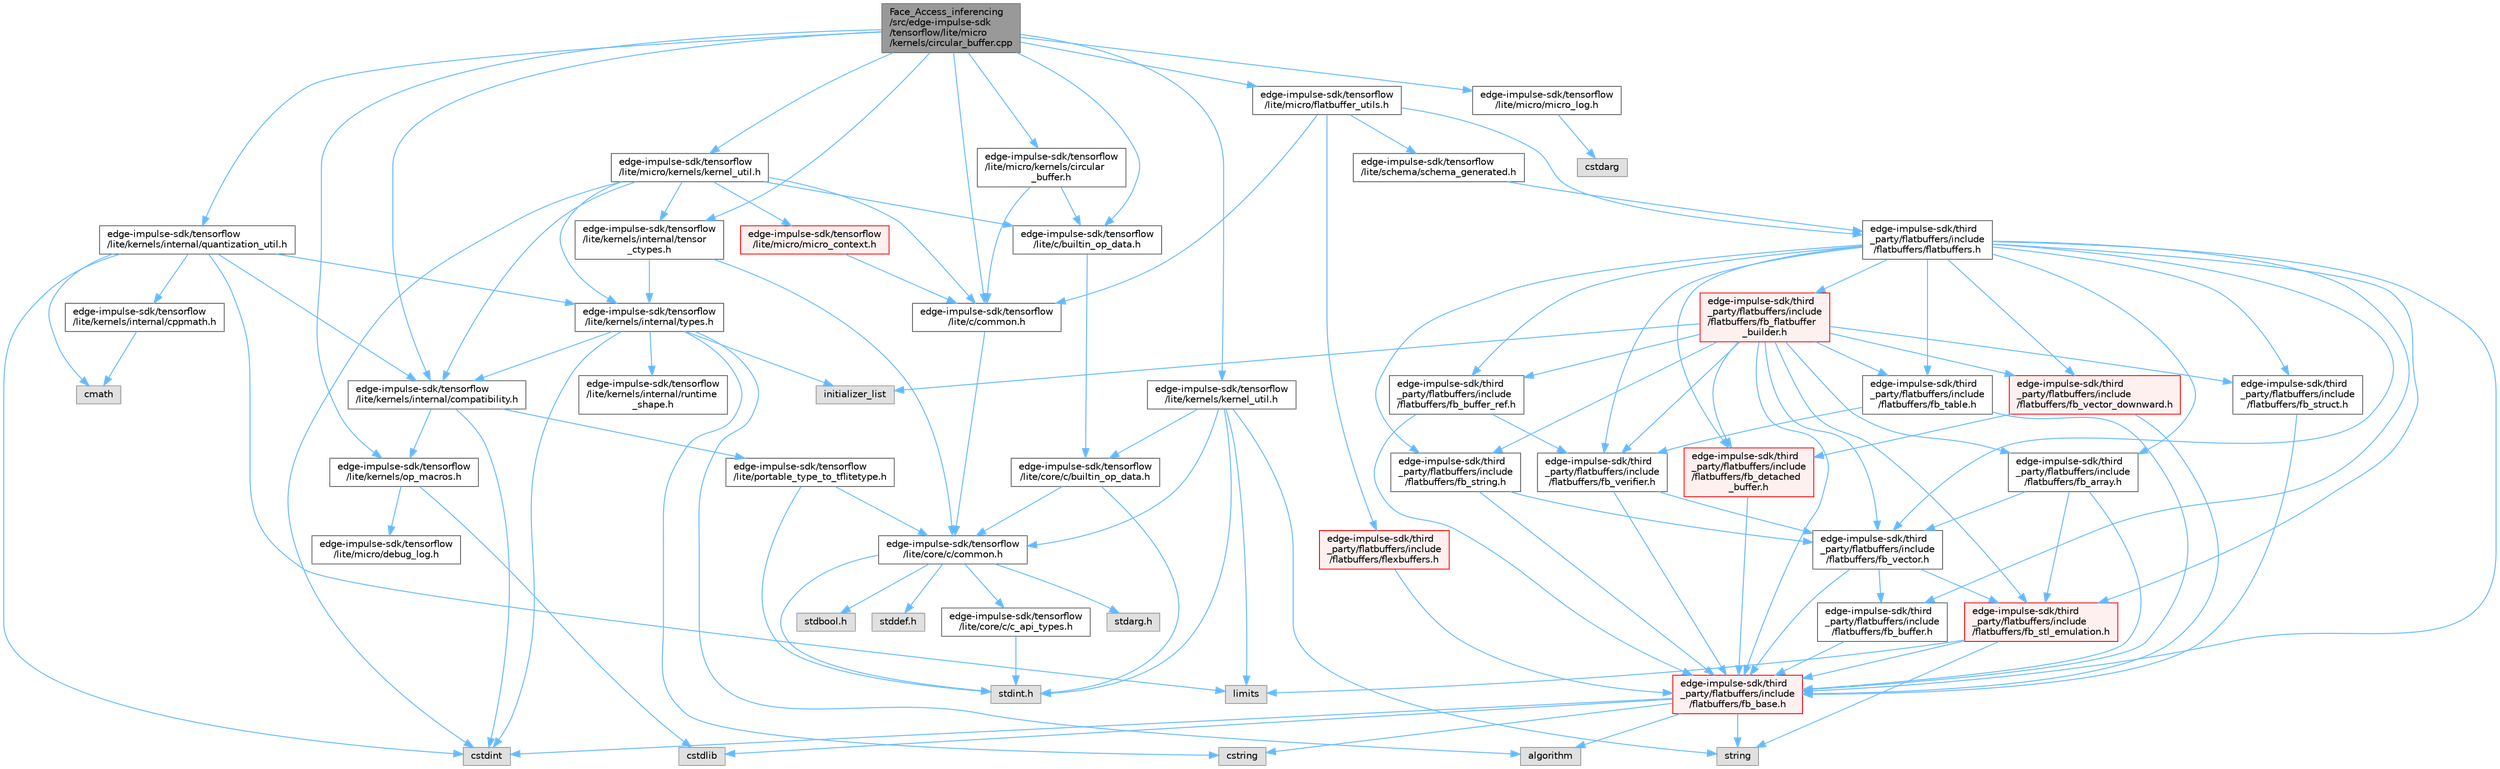 digraph "Face_Access_inferencing/src/edge-impulse-sdk/tensorflow/lite/micro/kernels/circular_buffer.cpp"
{
 // LATEX_PDF_SIZE
  bgcolor="transparent";
  edge [fontname=Helvetica,fontsize=10,labelfontname=Helvetica,labelfontsize=10];
  node [fontname=Helvetica,fontsize=10,shape=box,height=0.2,width=0.4];
  Node1 [id="Node000001",label="Face_Access_inferencing\l/src/edge-impulse-sdk\l/tensorflow/lite/micro\l/kernels/circular_buffer.cpp",height=0.2,width=0.4,color="gray40", fillcolor="grey60", style="filled", fontcolor="black",tooltip=" "];
  Node1 -> Node2 [id="edge118_Node000001_Node000002",color="steelblue1",style="solid",tooltip=" "];
  Node2 [id="Node000002",label="edge-impulse-sdk/tensorflow\l/lite/micro/kernels/circular\l_buffer.h",height=0.2,width=0.4,color="grey40", fillcolor="white", style="filled",URL="$_face___access__inferencing_2src_2edge-impulse-sdk_2tensorflow_2lite_2micro_2kernels_2circular__buffer_8h.html",tooltip=" "];
  Node2 -> Node3 [id="edge119_Node000002_Node000003",color="steelblue1",style="solid",tooltip=" "];
  Node3 [id="Node000003",label="edge-impulse-sdk/tensorflow\l/lite/c/builtin_op_data.h",height=0.2,width=0.4,color="grey40", fillcolor="white", style="filled",URL="$_face___access__inferencing_2src_2edge-impulse-sdk_2tensorflow_2lite_2c_2builtin__op__data_8h.html",tooltip=" "];
  Node3 -> Node4 [id="edge120_Node000003_Node000004",color="steelblue1",style="solid",tooltip=" "];
  Node4 [id="Node000004",label="edge-impulse-sdk/tensorflow\l/lite/core/c/builtin_op_data.h",height=0.2,width=0.4,color="grey40", fillcolor="white", style="filled",URL="$_face___access__inferencing_2src_2edge-impulse-sdk_2tensorflow_2lite_2core_2c_2builtin__op__data_8h.html",tooltip=" "];
  Node4 -> Node5 [id="edge121_Node000004_Node000005",color="steelblue1",style="solid",tooltip=" "];
  Node5 [id="Node000005",label="stdint.h",height=0.2,width=0.4,color="grey60", fillcolor="#E0E0E0", style="filled",tooltip=" "];
  Node4 -> Node6 [id="edge122_Node000004_Node000006",color="steelblue1",style="solid",tooltip=" "];
  Node6 [id="Node000006",label="edge-impulse-sdk/tensorflow\l/lite/core/c/common.h",height=0.2,width=0.4,color="grey40", fillcolor="white", style="filled",URL="$_face___access__inferencing_2src_2edge-impulse-sdk_2tensorflow_2lite_2core_2c_2common_8h.html",tooltip=" "];
  Node6 -> Node7 [id="edge123_Node000006_Node000007",color="steelblue1",style="solid",tooltip=" "];
  Node7 [id="Node000007",label="stdarg.h",height=0.2,width=0.4,color="grey60", fillcolor="#E0E0E0", style="filled",tooltip=" "];
  Node6 -> Node8 [id="edge124_Node000006_Node000008",color="steelblue1",style="solid",tooltip=" "];
  Node8 [id="Node000008",label="stdbool.h",height=0.2,width=0.4,color="grey60", fillcolor="#E0E0E0", style="filled",tooltip=" "];
  Node6 -> Node9 [id="edge125_Node000006_Node000009",color="steelblue1",style="solid",tooltip=" "];
  Node9 [id="Node000009",label="stddef.h",height=0.2,width=0.4,color="grey60", fillcolor="#E0E0E0", style="filled",tooltip=" "];
  Node6 -> Node5 [id="edge126_Node000006_Node000005",color="steelblue1",style="solid",tooltip=" "];
  Node6 -> Node10 [id="edge127_Node000006_Node000010",color="steelblue1",style="solid",tooltip=" "];
  Node10 [id="Node000010",label="edge-impulse-sdk/tensorflow\l/lite/core/c/c_api_types.h",height=0.2,width=0.4,color="grey40", fillcolor="white", style="filled",URL="$_face___access__inferencing_2src_2edge-impulse-sdk_2tensorflow_2lite_2core_2c_2c__api__types_8h.html",tooltip=" "];
  Node10 -> Node5 [id="edge128_Node000010_Node000005",color="steelblue1",style="solid",tooltip=" "];
  Node2 -> Node11 [id="edge129_Node000002_Node000011",color="steelblue1",style="solid",tooltip=" "];
  Node11 [id="Node000011",label="edge-impulse-sdk/tensorflow\l/lite/c/common.h",height=0.2,width=0.4,color="grey40", fillcolor="white", style="filled",URL="$_face___access__inferencing_2src_2edge-impulse-sdk_2tensorflow_2lite_2c_2common_8h.html",tooltip=" "];
  Node11 -> Node6 [id="edge130_Node000011_Node000006",color="steelblue1",style="solid",tooltip=" "];
  Node1 -> Node3 [id="edge131_Node000001_Node000003",color="steelblue1",style="solid",tooltip=" "];
  Node1 -> Node11 [id="edge132_Node000001_Node000011",color="steelblue1",style="solid",tooltip=" "];
  Node1 -> Node12 [id="edge133_Node000001_Node000012",color="steelblue1",style="solid",tooltip=" "];
  Node12 [id="Node000012",label="edge-impulse-sdk/tensorflow\l/lite/kernels/internal/compatibility.h",height=0.2,width=0.4,color="grey40", fillcolor="white", style="filled",URL="$_face___access__inferencing_2src_2edge-impulse-sdk_2tensorflow_2lite_2kernels_2internal_2compatibility_8h.html",tooltip=" "];
  Node12 -> Node13 [id="edge134_Node000012_Node000013",color="steelblue1",style="solid",tooltip=" "];
  Node13 [id="Node000013",label="cstdint",height=0.2,width=0.4,color="grey60", fillcolor="#E0E0E0", style="filled",tooltip=" "];
  Node12 -> Node14 [id="edge135_Node000012_Node000014",color="steelblue1",style="solid",tooltip=" "];
  Node14 [id="Node000014",label="edge-impulse-sdk/tensorflow\l/lite/portable_type_to_tflitetype.h",height=0.2,width=0.4,color="grey40", fillcolor="white", style="filled",URL="$_face___access__inferencing_2src_2edge-impulse-sdk_2tensorflow_2lite_2portable__type__to__tflitetype_8h.html",tooltip=" "];
  Node14 -> Node5 [id="edge136_Node000014_Node000005",color="steelblue1",style="solid",tooltip=" "];
  Node14 -> Node6 [id="edge137_Node000014_Node000006",color="steelblue1",style="solid",tooltip=" "];
  Node12 -> Node15 [id="edge138_Node000012_Node000015",color="steelblue1",style="solid",tooltip=" "];
  Node15 [id="Node000015",label="edge-impulse-sdk/tensorflow\l/lite/kernels/op_macros.h",height=0.2,width=0.4,color="grey40", fillcolor="white", style="filled",URL="$_face___access__inferencing_2src_2edge-impulse-sdk_2tensorflow_2lite_2kernels_2op__macros_8h.html",tooltip=" "];
  Node15 -> Node16 [id="edge139_Node000015_Node000016",color="steelblue1",style="solid",tooltip=" "];
  Node16 [id="Node000016",label="edge-impulse-sdk/tensorflow\l/lite/micro/debug_log.h",height=0.2,width=0.4,color="grey40", fillcolor="white", style="filled",URL="$_face___access__inferencing_2src_2edge-impulse-sdk_2tensorflow_2lite_2micro_2debug__log_8h.html",tooltip=" "];
  Node15 -> Node17 [id="edge140_Node000015_Node000017",color="steelblue1",style="solid",tooltip=" "];
  Node17 [id="Node000017",label="cstdlib",height=0.2,width=0.4,color="grey60", fillcolor="#E0E0E0", style="filled",tooltip=" "];
  Node1 -> Node18 [id="edge141_Node000001_Node000018",color="steelblue1",style="solid",tooltip=" "];
  Node18 [id="Node000018",label="edge-impulse-sdk/tensorflow\l/lite/kernels/internal/quantization_util.h",height=0.2,width=0.4,color="grey40", fillcolor="white", style="filled",URL="$_face___access__inferencing_2src_2edge-impulse-sdk_2tensorflow_2lite_2kernels_2internal_2quantization__util_8h.html",tooltip=" "];
  Node18 -> Node19 [id="edge142_Node000018_Node000019",color="steelblue1",style="solid",tooltip=" "];
  Node19 [id="Node000019",label="cmath",height=0.2,width=0.4,color="grey60", fillcolor="#E0E0E0", style="filled",tooltip=" "];
  Node18 -> Node13 [id="edge143_Node000018_Node000013",color="steelblue1",style="solid",tooltip=" "];
  Node18 -> Node20 [id="edge144_Node000018_Node000020",color="steelblue1",style="solid",tooltip=" "];
  Node20 [id="Node000020",label="limits",height=0.2,width=0.4,color="grey60", fillcolor="#E0E0E0", style="filled",tooltip=" "];
  Node18 -> Node12 [id="edge145_Node000018_Node000012",color="steelblue1",style="solid",tooltip=" "];
  Node18 -> Node21 [id="edge146_Node000018_Node000021",color="steelblue1",style="solid",tooltip=" "];
  Node21 [id="Node000021",label="edge-impulse-sdk/tensorflow\l/lite/kernels/internal/cppmath.h",height=0.2,width=0.4,color="grey40", fillcolor="white", style="filled",URL="$_face___access__inferencing_2src_2edge-impulse-sdk_2tensorflow_2lite_2kernels_2internal_2cppmath_8h.html",tooltip=" "];
  Node21 -> Node19 [id="edge147_Node000021_Node000019",color="steelblue1",style="solid",tooltip=" "];
  Node18 -> Node22 [id="edge148_Node000018_Node000022",color="steelblue1",style="solid",tooltip=" "];
  Node22 [id="Node000022",label="edge-impulse-sdk/tensorflow\l/lite/kernels/internal/types.h",height=0.2,width=0.4,color="grey40", fillcolor="white", style="filled",URL="$_face___access__inferencing_2src_2edge-impulse-sdk_2tensorflow_2lite_2kernels_2internal_2types_8h.html",tooltip=" "];
  Node22 -> Node23 [id="edge149_Node000022_Node000023",color="steelblue1",style="solid",tooltip=" "];
  Node23 [id="Node000023",label="algorithm",height=0.2,width=0.4,color="grey60", fillcolor="#E0E0E0", style="filled",tooltip=" "];
  Node22 -> Node13 [id="edge150_Node000022_Node000013",color="steelblue1",style="solid",tooltip=" "];
  Node22 -> Node24 [id="edge151_Node000022_Node000024",color="steelblue1",style="solid",tooltip=" "];
  Node24 [id="Node000024",label="cstring",height=0.2,width=0.4,color="grey60", fillcolor="#E0E0E0", style="filled",tooltip=" "];
  Node22 -> Node25 [id="edge152_Node000022_Node000025",color="steelblue1",style="solid",tooltip=" "];
  Node25 [id="Node000025",label="initializer_list",height=0.2,width=0.4,color="grey60", fillcolor="#E0E0E0", style="filled",tooltip=" "];
  Node22 -> Node12 [id="edge153_Node000022_Node000012",color="steelblue1",style="solid",tooltip=" "];
  Node22 -> Node26 [id="edge154_Node000022_Node000026",color="steelblue1",style="solid",tooltip=" "];
  Node26 [id="Node000026",label="edge-impulse-sdk/tensorflow\l/lite/kernels/internal/runtime\l_shape.h",height=0.2,width=0.4,color="grey40", fillcolor="white", style="filled",URL="$_face___access__inferencing_2src_2edge-impulse-sdk_2tensorflow_2lite_2kernels_2internal_2runtime__shape_8h.html",tooltip=" "];
  Node1 -> Node27 [id="edge155_Node000001_Node000027",color="steelblue1",style="solid",tooltip=" "];
  Node27 [id="Node000027",label="edge-impulse-sdk/tensorflow\l/lite/kernels/internal/tensor\l_ctypes.h",height=0.2,width=0.4,color="grey40", fillcolor="white", style="filled",URL="$_face___access__inferencing_2src_2edge-impulse-sdk_2tensorflow_2lite_2kernels_2internal_2tensor__ctypes_8h.html",tooltip=" "];
  Node27 -> Node6 [id="edge156_Node000027_Node000006",color="steelblue1",style="solid",tooltip=" "];
  Node27 -> Node22 [id="edge157_Node000027_Node000022",color="steelblue1",style="solid",tooltip=" "];
  Node1 -> Node28 [id="edge158_Node000001_Node000028",color="steelblue1",style="solid",tooltip=" "];
  Node28 [id="Node000028",label="edge-impulse-sdk/tensorflow\l/lite/kernels/kernel_util.h",height=0.2,width=0.4,color="grey40", fillcolor="white", style="filled",URL="$_face___access__inferencing_2src_2edge-impulse-sdk_2tensorflow_2lite_2kernels_2kernel__util_8h.html",tooltip=" "];
  Node28 -> Node5 [id="edge159_Node000028_Node000005",color="steelblue1",style="solid",tooltip=" "];
  Node28 -> Node20 [id="edge160_Node000028_Node000020",color="steelblue1",style="solid",tooltip=" "];
  Node28 -> Node29 [id="edge161_Node000028_Node000029",color="steelblue1",style="solid",tooltip=" "];
  Node29 [id="Node000029",label="string",height=0.2,width=0.4,color="grey60", fillcolor="#E0E0E0", style="filled",tooltip=" "];
  Node28 -> Node4 [id="edge162_Node000028_Node000004",color="steelblue1",style="solid",tooltip=" "];
  Node28 -> Node6 [id="edge163_Node000028_Node000006",color="steelblue1",style="solid",tooltip=" "];
  Node1 -> Node15 [id="edge164_Node000001_Node000015",color="steelblue1",style="solid",tooltip=" "];
  Node1 -> Node30 [id="edge165_Node000001_Node000030",color="steelblue1",style="solid",tooltip=" "];
  Node30 [id="Node000030",label="edge-impulse-sdk/tensorflow\l/lite/micro/flatbuffer_utils.h",height=0.2,width=0.4,color="grey40", fillcolor="white", style="filled",URL="$_face___access__inferencing_2src_2edge-impulse-sdk_2tensorflow_2lite_2micro_2flatbuffer__utils_8h.html",tooltip=" "];
  Node30 -> Node31 [id="edge166_Node000030_Node000031",color="steelblue1",style="solid",tooltip=" "];
  Node31 [id="Node000031",label="edge-impulse-sdk/third\l_party/flatbuffers/include\l/flatbuffers/flatbuffers.h",height=0.2,width=0.4,color="grey40", fillcolor="white", style="filled",URL="$_face___access__inferencing_2src_2edge-impulse-sdk_2third__party_2flatbuffers_2include_2flatbuffers_2flatbuffers_8h.html",tooltip=" "];
  Node31 -> Node32 [id="edge167_Node000031_Node000032",color="steelblue1",style="solid",tooltip=" "];
  Node32 [id="Node000032",label="edge-impulse-sdk/third\l_party/flatbuffers/include\l/flatbuffers/fb_array.h",height=0.2,width=0.4,color="grey40", fillcolor="white", style="filled",URL="$fb__array_8h.html",tooltip=" "];
  Node32 -> Node33 [id="edge168_Node000032_Node000033",color="steelblue1",style="solid",tooltip=" "];
  Node33 [id="Node000033",label="edge-impulse-sdk/third\l_party/flatbuffers/include\l/flatbuffers/fb_base.h",height=0.2,width=0.4,color="red", fillcolor="#FFF0F0", style="filled",URL="$fb__base_8h.html",tooltip=" "];
  Node33 -> Node13 [id="edge169_Node000033_Node000013",color="steelblue1",style="solid",tooltip=" "];
  Node33 -> Node17 [id="edge170_Node000033_Node000017",color="steelblue1",style="solid",tooltip=" "];
  Node33 -> Node24 [id="edge171_Node000033_Node000024",color="steelblue1",style="solid",tooltip=" "];
  Node33 -> Node29 [id="edge172_Node000033_Node000029",color="steelblue1",style="solid",tooltip=" "];
  Node33 -> Node23 [id="edge173_Node000033_Node000023",color="steelblue1",style="solid",tooltip=" "];
  Node32 -> Node42 [id="edge174_Node000032_Node000042",color="steelblue1",style="solid",tooltip=" "];
  Node42 [id="Node000042",label="edge-impulse-sdk/third\l_party/flatbuffers/include\l/flatbuffers/fb_stl_emulation.h",height=0.2,width=0.4,color="red", fillcolor="#FFF0F0", style="filled",URL="$fb__stl__emulation_8h.html",tooltip=" "];
  Node42 -> Node33 [id="edge175_Node000042_Node000033",color="steelblue1",style="solid",tooltip=" "];
  Node42 -> Node29 [id="edge176_Node000042_Node000029",color="steelblue1",style="solid",tooltip=" "];
  Node42 -> Node20 [id="edge177_Node000042_Node000020",color="steelblue1",style="solid",tooltip=" "];
  Node32 -> Node43 [id="edge178_Node000032_Node000043",color="steelblue1",style="solid",tooltip=" "];
  Node43 [id="Node000043",label="edge-impulse-sdk/third\l_party/flatbuffers/include\l/flatbuffers/fb_vector.h",height=0.2,width=0.4,color="grey40", fillcolor="white", style="filled",URL="$fb__vector_8h.html",tooltip=" "];
  Node43 -> Node33 [id="edge179_Node000043_Node000033",color="steelblue1",style="solid",tooltip=" "];
  Node43 -> Node44 [id="edge180_Node000043_Node000044",color="steelblue1",style="solid",tooltip=" "];
  Node44 [id="Node000044",label="edge-impulse-sdk/third\l_party/flatbuffers/include\l/flatbuffers/fb_buffer.h",height=0.2,width=0.4,color="grey40", fillcolor="white", style="filled",URL="$fb__buffer_8h.html",tooltip=" "];
  Node44 -> Node33 [id="edge181_Node000044_Node000033",color="steelblue1",style="solid",tooltip=" "];
  Node43 -> Node42 [id="edge182_Node000043_Node000042",color="steelblue1",style="solid",tooltip=" "];
  Node31 -> Node33 [id="edge183_Node000031_Node000033",color="steelblue1",style="solid",tooltip=" "];
  Node31 -> Node44 [id="edge184_Node000031_Node000044",color="steelblue1",style="solid",tooltip=" "];
  Node31 -> Node45 [id="edge185_Node000031_Node000045",color="steelblue1",style="solid",tooltip=" "];
  Node45 [id="Node000045",label="edge-impulse-sdk/third\l_party/flatbuffers/include\l/flatbuffers/fb_buffer_ref.h",height=0.2,width=0.4,color="grey40", fillcolor="white", style="filled",URL="$fb__buffer__ref_8h.html",tooltip=" "];
  Node45 -> Node33 [id="edge186_Node000045_Node000033",color="steelblue1",style="solid",tooltip=" "];
  Node45 -> Node46 [id="edge187_Node000045_Node000046",color="steelblue1",style="solid",tooltip=" "];
  Node46 [id="Node000046",label="edge-impulse-sdk/third\l_party/flatbuffers/include\l/flatbuffers/fb_verifier.h",height=0.2,width=0.4,color="grey40", fillcolor="white", style="filled",URL="$fb__verifier_8h.html",tooltip=" "];
  Node46 -> Node33 [id="edge188_Node000046_Node000033",color="steelblue1",style="solid",tooltip=" "];
  Node46 -> Node43 [id="edge189_Node000046_Node000043",color="steelblue1",style="solid",tooltip=" "];
  Node31 -> Node47 [id="edge190_Node000031_Node000047",color="steelblue1",style="solid",tooltip=" "];
  Node47 [id="Node000047",label="edge-impulse-sdk/third\l_party/flatbuffers/include\l/flatbuffers/fb_detached\l_buffer.h",height=0.2,width=0.4,color="red", fillcolor="#FFF0F0", style="filled",URL="$fb__detached__buffer_8h.html",tooltip=" "];
  Node47 -> Node33 [id="edge191_Node000047_Node000033",color="steelblue1",style="solid",tooltip=" "];
  Node31 -> Node50 [id="edge192_Node000031_Node000050",color="steelblue1",style="solid",tooltip=" "];
  Node50 [id="Node000050",label="edge-impulse-sdk/third\l_party/flatbuffers/include\l/flatbuffers/fb_flatbuffer\l_builder.h",height=0.2,width=0.4,color="red", fillcolor="#FFF0F0", style="filled",URL="$fb__flatbuffer__builder_8h.html",tooltip=" "];
  Node50 -> Node25 [id="edge193_Node000050_Node000025",color="steelblue1",style="solid",tooltip=" "];
  Node50 -> Node32 [id="edge194_Node000050_Node000032",color="steelblue1",style="solid",tooltip=" "];
  Node50 -> Node33 [id="edge195_Node000050_Node000033",color="steelblue1",style="solid",tooltip=" "];
  Node50 -> Node45 [id="edge196_Node000050_Node000045",color="steelblue1",style="solid",tooltip=" "];
  Node50 -> Node47 [id="edge197_Node000050_Node000047",color="steelblue1",style="solid",tooltip=" "];
  Node50 -> Node42 [id="edge198_Node000050_Node000042",color="steelblue1",style="solid",tooltip=" "];
  Node50 -> Node52 [id="edge199_Node000050_Node000052",color="steelblue1",style="solid",tooltip=" "];
  Node52 [id="Node000052",label="edge-impulse-sdk/third\l_party/flatbuffers/include\l/flatbuffers/fb_string.h",height=0.2,width=0.4,color="grey40", fillcolor="white", style="filled",URL="$fb__string_8h.html",tooltip=" "];
  Node52 -> Node33 [id="edge200_Node000052_Node000033",color="steelblue1",style="solid",tooltip=" "];
  Node52 -> Node43 [id="edge201_Node000052_Node000043",color="steelblue1",style="solid",tooltip=" "];
  Node50 -> Node53 [id="edge202_Node000050_Node000053",color="steelblue1",style="solid",tooltip=" "];
  Node53 [id="Node000053",label="edge-impulse-sdk/third\l_party/flatbuffers/include\l/flatbuffers/fb_struct.h",height=0.2,width=0.4,color="grey40", fillcolor="white", style="filled",URL="$fb__struct_8h.html",tooltip=" "];
  Node53 -> Node33 [id="edge203_Node000053_Node000033",color="steelblue1",style="solid",tooltip=" "];
  Node50 -> Node54 [id="edge204_Node000050_Node000054",color="steelblue1",style="solid",tooltip=" "];
  Node54 [id="Node000054",label="edge-impulse-sdk/third\l_party/flatbuffers/include\l/flatbuffers/fb_table.h",height=0.2,width=0.4,color="grey40", fillcolor="white", style="filled",URL="$fb__table_8h.html",tooltip=" "];
  Node54 -> Node33 [id="edge205_Node000054_Node000033",color="steelblue1",style="solid",tooltip=" "];
  Node54 -> Node46 [id="edge206_Node000054_Node000046",color="steelblue1",style="solid",tooltip=" "];
  Node50 -> Node43 [id="edge207_Node000050_Node000043",color="steelblue1",style="solid",tooltip=" "];
  Node50 -> Node55 [id="edge208_Node000050_Node000055",color="steelblue1",style="solid",tooltip=" "];
  Node55 [id="Node000055",label="edge-impulse-sdk/third\l_party/flatbuffers/include\l/flatbuffers/fb_vector_downward.h",height=0.2,width=0.4,color="red", fillcolor="#FFF0F0", style="filled",URL="$fb__vector__downward_8h.html",tooltip=" "];
  Node55 -> Node33 [id="edge209_Node000055_Node000033",color="steelblue1",style="solid",tooltip=" "];
  Node55 -> Node47 [id="edge210_Node000055_Node000047",color="steelblue1",style="solid",tooltip=" "];
  Node50 -> Node46 [id="edge211_Node000050_Node000046",color="steelblue1",style="solid",tooltip=" "];
  Node31 -> Node42 [id="edge212_Node000031_Node000042",color="steelblue1",style="solid",tooltip=" "];
  Node31 -> Node52 [id="edge213_Node000031_Node000052",color="steelblue1",style="solid",tooltip=" "];
  Node31 -> Node53 [id="edge214_Node000031_Node000053",color="steelblue1",style="solid",tooltip=" "];
  Node31 -> Node54 [id="edge215_Node000031_Node000054",color="steelblue1",style="solid",tooltip=" "];
  Node31 -> Node43 [id="edge216_Node000031_Node000043",color="steelblue1",style="solid",tooltip=" "];
  Node31 -> Node55 [id="edge217_Node000031_Node000055",color="steelblue1",style="solid",tooltip=" "];
  Node31 -> Node46 [id="edge218_Node000031_Node000046",color="steelblue1",style="solid",tooltip=" "];
  Node30 -> Node56 [id="edge219_Node000030_Node000056",color="steelblue1",style="solid",tooltip=" "];
  Node56 [id="Node000056",label="edge-impulse-sdk/third\l_party/flatbuffers/include\l/flatbuffers/flexbuffers.h",height=0.2,width=0.4,color="red", fillcolor="#FFF0F0", style="filled",URL="$_face___access__inferencing_2src_2edge-impulse-sdk_2third__party_2flatbuffers_2include_2flatbuffers_2flexbuffers_8h.html",tooltip=" "];
  Node56 -> Node33 [id="edge220_Node000056_Node000033",color="steelblue1",style="solid",tooltip=" "];
  Node30 -> Node11 [id="edge221_Node000030_Node000011",color="steelblue1",style="solid",tooltip=" "];
  Node30 -> Node63 [id="edge222_Node000030_Node000063",color="steelblue1",style="solid",tooltip=" "];
  Node63 [id="Node000063",label="edge-impulse-sdk/tensorflow\l/lite/schema/schema_generated.h",height=0.2,width=0.4,color="grey40", fillcolor="white", style="filled",URL="$_face___access__inferencing_2src_2edge-impulse-sdk_2tensorflow_2lite_2schema_2schema__generated_8h.html",tooltip=" "];
  Node63 -> Node31 [id="edge223_Node000063_Node000031",color="steelblue1",style="solid",tooltip=" "];
  Node1 -> Node64 [id="edge224_Node000001_Node000064",color="steelblue1",style="solid",tooltip=" "];
  Node64 [id="Node000064",label="edge-impulse-sdk/tensorflow\l/lite/micro/kernels/kernel_util.h",height=0.2,width=0.4,color="grey40", fillcolor="white", style="filled",URL="$_face___access__inferencing_2src_2edge-impulse-sdk_2tensorflow_2lite_2micro_2kernels_2kernel__util_8h.html",tooltip=" "];
  Node64 -> Node13 [id="edge225_Node000064_Node000013",color="steelblue1",style="solid",tooltip=" "];
  Node64 -> Node3 [id="edge226_Node000064_Node000003",color="steelblue1",style="solid",tooltip=" "];
  Node64 -> Node11 [id="edge227_Node000064_Node000011",color="steelblue1",style="solid",tooltip=" "];
  Node64 -> Node12 [id="edge228_Node000064_Node000012",color="steelblue1",style="solid",tooltip=" "];
  Node64 -> Node27 [id="edge229_Node000064_Node000027",color="steelblue1",style="solid",tooltip=" "];
  Node64 -> Node22 [id="edge230_Node000064_Node000022",color="steelblue1",style="solid",tooltip=" "];
  Node64 -> Node65 [id="edge231_Node000064_Node000065",color="steelblue1",style="solid",tooltip=" "];
  Node65 [id="Node000065",label="edge-impulse-sdk/tensorflow\l/lite/micro/micro_context.h",height=0.2,width=0.4,color="red", fillcolor="#FFF0F0", style="filled",URL="$_face___access__inferencing_2src_2edge-impulse-sdk_2tensorflow_2lite_2micro_2micro__context_8h.html",tooltip=" "];
  Node65 -> Node11 [id="edge232_Node000065_Node000011",color="steelblue1",style="solid",tooltip=" "];
  Node1 -> Node79 [id="edge233_Node000001_Node000079",color="steelblue1",style="solid",tooltip=" "];
  Node79 [id="Node000079",label="edge-impulse-sdk/tensorflow\l/lite/micro/micro_log.h",height=0.2,width=0.4,color="grey40", fillcolor="white", style="filled",URL="$_face___access__inferencing_2src_2edge-impulse-sdk_2tensorflow_2lite_2micro_2micro__log_8h.html",tooltip=" "];
  Node79 -> Node76 [id="edge234_Node000079_Node000076",color="steelblue1",style="solid",tooltip=" "];
  Node76 [id="Node000076",label="cstdarg",height=0.2,width=0.4,color="grey60", fillcolor="#E0E0E0", style="filled",tooltip=" "];
}
